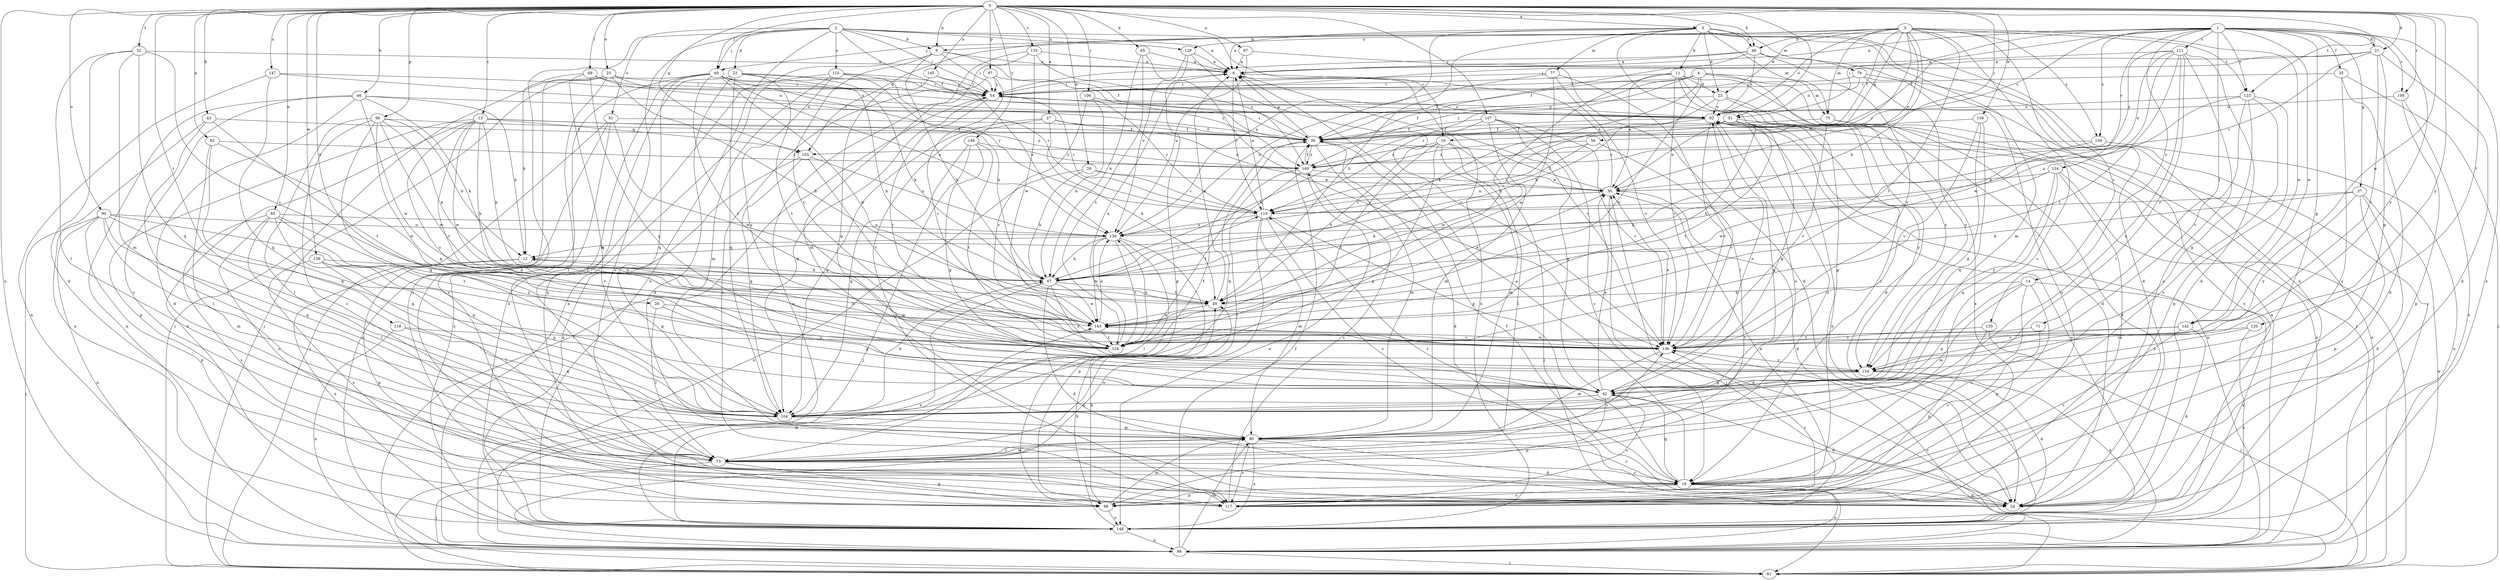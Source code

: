strict digraph  {
0;
1;
2;
3;
4;
5;
6;
9;
11;
12;
13;
14;
16;
18;
21;
22;
23;
24;
25;
26;
27;
28;
30;
32;
35;
36;
37;
42;
43;
46;
48;
49;
51;
54;
56;
60;
61;
65;
67;
69;
71;
73;
75;
77;
79;
80;
82;
85;
86;
87;
90;
91;
92;
96;
97;
98;
103;
104;
106;
107;
109;
110;
111;
115;
117;
118;
120;
123;
124;
129;
130;
133;
134;
135;
136;
138;
139;
142;
143;
145;
147;
148;
149;
154;
159;
160;
0 -> 5  [label=a];
0 -> 9  [label=b];
0 -> 13  [label=c];
0 -> 21  [label=d];
0 -> 25  [label=e];
0 -> 26  [label=e];
0 -> 27  [label=e];
0 -> 28  [label=e];
0 -> 32  [label=f];
0 -> 43  [label=h];
0 -> 46  [label=h];
0 -> 48  [label=h];
0 -> 51  [label=i];
0 -> 56  [label=j];
0 -> 60  [label=j];
0 -> 65  [label=k];
0 -> 69  [label=l];
0 -> 82  [label=n];
0 -> 85  [label=n];
0 -> 86  [label=n];
0 -> 87  [label=o];
0 -> 90  [label=o];
0 -> 96  [label=p];
0 -> 97  [label=p];
0 -> 103  [label=q];
0 -> 106  [label=r];
0 -> 107  [label=r];
0 -> 109  [label=r];
0 -> 118  [label=t];
0 -> 120  [label=t];
0 -> 123  [label=t];
0 -> 133  [label=v];
0 -> 138  [label=w];
0 -> 139  [label=w];
0 -> 142  [label=w];
0 -> 145  [label=x];
0 -> 147  [label=x];
0 -> 149  [label=y];
0 -> 154  [label=y];
1 -> 6  [label=a];
1 -> 14  [label=c];
1 -> 16  [label=c];
1 -> 21  [label=d];
1 -> 35  [label=f];
1 -> 36  [label=f];
1 -> 37  [label=g];
1 -> 42  [label=g];
1 -> 51  [label=i];
1 -> 60  [label=j];
1 -> 71  [label=l];
1 -> 109  [label=r];
1 -> 111  [label=s];
1 -> 123  [label=t];
1 -> 134  [label=v];
1 -> 142  [label=w];
1 -> 148  [label=x];
1 -> 154  [label=y];
1 -> 159  [label=z];
2 -> 6  [label=a];
2 -> 9  [label=b];
2 -> 16  [label=c];
2 -> 22  [label=d];
2 -> 36  [label=f];
2 -> 54  [label=i];
2 -> 60  [label=j];
2 -> 91  [label=o];
2 -> 98  [label=p];
2 -> 115  [label=s];
2 -> 117  [label=s];
2 -> 129  [label=u];
2 -> 148  [label=x];
3 -> 9  [label=b];
3 -> 18  [label=c];
3 -> 23  [label=d];
3 -> 30  [label=e];
3 -> 36  [label=f];
3 -> 48  [label=h];
3 -> 67  [label=k];
3 -> 75  [label=m];
3 -> 92  [label=o];
3 -> 103  [label=q];
3 -> 110  [label=r];
3 -> 123  [label=t];
3 -> 124  [label=t];
3 -> 129  [label=u];
3 -> 135  [label=v];
3 -> 142  [label=w];
3 -> 159  [label=z];
4 -> 36  [label=f];
4 -> 54  [label=i];
4 -> 61  [label=j];
4 -> 67  [label=k];
4 -> 75  [label=m];
4 -> 110  [label=r];
4 -> 143  [label=w];
4 -> 154  [label=y];
4 -> 160  [label=z];
5 -> 6  [label=a];
5 -> 11  [label=b];
5 -> 23  [label=d];
5 -> 48  [label=h];
5 -> 49  [label=h];
5 -> 61  [label=j];
5 -> 75  [label=m];
5 -> 77  [label=m];
5 -> 79  [label=m];
5 -> 80  [label=m];
5 -> 98  [label=p];
5 -> 103  [label=q];
5 -> 130  [label=u];
5 -> 148  [label=x];
6 -> 54  [label=i];
6 -> 110  [label=r];
6 -> 136  [label=v];
6 -> 148  [label=x];
9 -> 6  [label=a];
9 -> 36  [label=f];
9 -> 49  [label=h];
9 -> 54  [label=i];
9 -> 86  [label=n];
9 -> 124  [label=t];
11 -> 18  [label=c];
11 -> 23  [label=d];
11 -> 24  [label=d];
11 -> 30  [label=e];
11 -> 49  [label=h];
11 -> 54  [label=i];
11 -> 86  [label=n];
11 -> 136  [label=v];
12 -> 67  [label=k];
12 -> 98  [label=p];
12 -> 148  [label=x];
13 -> 36  [label=f];
13 -> 49  [label=h];
13 -> 67  [label=k];
13 -> 98  [label=p];
13 -> 103  [label=q];
13 -> 124  [label=t];
13 -> 143  [label=w];
13 -> 148  [label=x];
13 -> 154  [label=y];
13 -> 160  [label=z];
14 -> 18  [label=c];
14 -> 49  [label=h];
14 -> 80  [label=m];
14 -> 98  [label=p];
14 -> 104  [label=q];
14 -> 148  [label=x];
16 -> 49  [label=h];
16 -> 61  [label=j];
16 -> 73  [label=l];
16 -> 80  [label=m];
16 -> 104  [label=q];
16 -> 124  [label=t];
16 -> 160  [label=z];
18 -> 6  [label=a];
18 -> 24  [label=d];
18 -> 42  [label=g];
18 -> 86  [label=n];
18 -> 98  [label=p];
18 -> 110  [label=r];
18 -> 117  [label=s];
21 -> 6  [label=a];
21 -> 24  [label=d];
21 -> 42  [label=g];
21 -> 54  [label=i];
21 -> 110  [label=r];
21 -> 124  [label=t];
22 -> 24  [label=d];
22 -> 49  [label=h];
22 -> 54  [label=i];
22 -> 67  [label=k];
22 -> 98  [label=p];
22 -> 104  [label=q];
22 -> 124  [label=t];
23 -> 12  [label=b];
23 -> 24  [label=d];
23 -> 36  [label=f];
23 -> 92  [label=o];
23 -> 117  [label=s];
24 -> 36  [label=f];
25 -> 49  [label=h];
25 -> 54  [label=i];
25 -> 61  [label=j];
25 -> 73  [label=l];
25 -> 92  [label=o];
25 -> 117  [label=s];
26 -> 42  [label=g];
26 -> 73  [label=l];
26 -> 143  [label=w];
27 -> 30  [label=e];
27 -> 36  [label=f];
27 -> 49  [label=h];
27 -> 104  [label=q];
27 -> 117  [label=s];
28 -> 30  [label=e];
28 -> 67  [label=k];
28 -> 86  [label=n];
28 -> 110  [label=r];
30 -> 6  [label=a];
30 -> 24  [label=d];
30 -> 36  [label=f];
30 -> 61  [label=j];
30 -> 67  [label=k];
30 -> 110  [label=r];
32 -> 6  [label=a];
32 -> 24  [label=d];
32 -> 73  [label=l];
32 -> 80  [label=m];
32 -> 104  [label=q];
32 -> 124  [label=t];
35 -> 18  [label=c];
35 -> 24  [label=d];
35 -> 54  [label=i];
35 -> 61  [label=j];
36 -> 6  [label=a];
36 -> 24  [label=d];
36 -> 54  [label=i];
36 -> 80  [label=m];
36 -> 104  [label=q];
36 -> 160  [label=z];
37 -> 24  [label=d];
37 -> 67  [label=k];
37 -> 86  [label=n];
37 -> 98  [label=p];
37 -> 110  [label=r];
37 -> 154  [label=y];
42 -> 24  [label=d];
42 -> 30  [label=e];
42 -> 92  [label=o];
42 -> 98  [label=p];
42 -> 104  [label=q];
42 -> 117  [label=s];
43 -> 36  [label=f];
43 -> 73  [label=l];
43 -> 124  [label=t];
43 -> 148  [label=x];
46 -> 12  [label=b];
46 -> 18  [label=c];
46 -> 24  [label=d];
46 -> 67  [label=k];
46 -> 86  [label=n];
46 -> 92  [label=o];
46 -> 143  [label=w];
48 -> 6  [label=a];
48 -> 24  [label=d];
48 -> 36  [label=f];
48 -> 54  [label=i];
48 -> 92  [label=o];
48 -> 136  [label=v];
49 -> 6  [label=a];
49 -> 30  [label=e];
49 -> 143  [label=w];
51 -> 30  [label=e];
51 -> 36  [label=f];
51 -> 42  [label=g];
51 -> 49  [label=h];
51 -> 86  [label=n];
51 -> 124  [label=t];
51 -> 154  [label=y];
54 -> 92  [label=o];
54 -> 104  [label=q];
54 -> 110  [label=r];
54 -> 124  [label=t];
56 -> 110  [label=r];
56 -> 130  [label=u];
56 -> 136  [label=v];
56 -> 160  [label=z];
60 -> 54  [label=i];
60 -> 61  [label=j];
60 -> 73  [label=l];
60 -> 92  [label=o];
60 -> 104  [label=q];
60 -> 110  [label=r];
60 -> 117  [label=s];
60 -> 124  [label=t];
60 -> 130  [label=u];
60 -> 143  [label=w];
61 -> 30  [label=e];
61 -> 54  [label=i];
65 -> 6  [label=a];
65 -> 67  [label=k];
65 -> 124  [label=t];
65 -> 136  [label=v];
67 -> 24  [label=d];
67 -> 49  [label=h];
67 -> 110  [label=r];
67 -> 143  [label=w];
67 -> 148  [label=x];
67 -> 154  [label=y];
69 -> 12  [label=b];
69 -> 42  [label=g];
69 -> 54  [label=i];
69 -> 92  [label=o];
69 -> 104  [label=q];
71 -> 18  [label=c];
71 -> 124  [label=t];
73 -> 18  [label=c];
73 -> 61  [label=j];
73 -> 80  [label=m];
73 -> 92  [label=o];
73 -> 98  [label=p];
73 -> 136  [label=v];
75 -> 24  [label=d];
75 -> 36  [label=f];
75 -> 86  [label=n];
75 -> 136  [label=v];
77 -> 54  [label=i];
77 -> 73  [label=l];
77 -> 130  [label=u];
77 -> 136  [label=v];
77 -> 143  [label=w];
79 -> 54  [label=i];
79 -> 92  [label=o];
79 -> 117  [label=s];
79 -> 148  [label=x];
79 -> 154  [label=y];
80 -> 18  [label=c];
80 -> 24  [label=d];
80 -> 73  [label=l];
80 -> 92  [label=o];
80 -> 117  [label=s];
80 -> 148  [label=x];
82 -> 73  [label=l];
82 -> 104  [label=q];
82 -> 143  [label=w];
82 -> 160  [label=z];
85 -> 18  [label=c];
85 -> 73  [label=l];
85 -> 104  [label=q];
85 -> 117  [label=s];
85 -> 130  [label=u];
85 -> 136  [label=v];
85 -> 154  [label=y];
86 -> 36  [label=f];
86 -> 61  [label=j];
86 -> 80  [label=m];
86 -> 92  [label=o];
86 -> 136  [label=v];
87 -> 6  [label=a];
87 -> 24  [label=d];
87 -> 130  [label=u];
90 -> 42  [label=g];
90 -> 61  [label=j];
90 -> 80  [label=m];
90 -> 86  [label=n];
90 -> 98  [label=p];
90 -> 104  [label=q];
90 -> 124  [label=t];
90 -> 130  [label=u];
91 -> 36  [label=f];
91 -> 61  [label=j];
91 -> 86  [label=n];
91 -> 143  [label=w];
91 -> 148  [label=x];
92 -> 36  [label=f];
92 -> 86  [label=n];
92 -> 104  [label=q];
92 -> 136  [label=v];
92 -> 143  [label=w];
96 -> 12  [label=b];
96 -> 18  [label=c];
96 -> 36  [label=f];
96 -> 42  [label=g];
96 -> 67  [label=k];
96 -> 73  [label=l];
96 -> 104  [label=q];
96 -> 143  [label=w];
97 -> 54  [label=i];
97 -> 117  [label=s];
97 -> 136  [label=v];
97 -> 160  [label=z];
98 -> 49  [label=h];
98 -> 80  [label=m];
98 -> 148  [label=x];
103 -> 104  [label=q];
103 -> 130  [label=u];
103 -> 136  [label=v];
103 -> 148  [label=x];
104 -> 36  [label=f];
104 -> 67  [label=k];
104 -> 80  [label=m];
106 -> 67  [label=k];
106 -> 92  [label=o];
106 -> 110  [label=r];
106 -> 136  [label=v];
107 -> 18  [label=c];
107 -> 36  [label=f];
107 -> 42  [label=g];
107 -> 67  [label=k];
107 -> 80  [label=m];
107 -> 136  [label=v];
109 -> 92  [label=o];
109 -> 98  [label=p];
109 -> 148  [label=x];
110 -> 6  [label=a];
110 -> 18  [label=c];
110 -> 42  [label=g];
110 -> 80  [label=m];
110 -> 86  [label=n];
110 -> 130  [label=u];
111 -> 6  [label=a];
111 -> 24  [label=d];
111 -> 30  [label=e];
111 -> 73  [label=l];
111 -> 104  [label=q];
111 -> 117  [label=s];
111 -> 124  [label=t];
111 -> 143  [label=w];
111 -> 160  [label=z];
115 -> 54  [label=i];
115 -> 67  [label=k];
115 -> 80  [label=m];
115 -> 110  [label=r];
115 -> 148  [label=x];
115 -> 154  [label=y];
117 -> 30  [label=e];
117 -> 136  [label=v];
117 -> 160  [label=z];
118 -> 86  [label=n];
118 -> 104  [label=q];
118 -> 136  [label=v];
120 -> 136  [label=v];
120 -> 148  [label=x];
120 -> 154  [label=y];
123 -> 18  [label=c];
123 -> 42  [label=g];
123 -> 92  [label=o];
123 -> 98  [label=p];
123 -> 130  [label=u];
123 -> 136  [label=v];
124 -> 6  [label=a];
124 -> 12  [label=b];
124 -> 130  [label=u];
129 -> 6  [label=a];
129 -> 98  [label=p];
129 -> 130  [label=u];
129 -> 136  [label=v];
130 -> 12  [label=b];
130 -> 67  [label=k];
130 -> 73  [label=l];
130 -> 98  [label=p];
130 -> 124  [label=t];
130 -> 143  [label=w];
133 -> 6  [label=a];
133 -> 80  [label=m];
133 -> 86  [label=n];
133 -> 143  [label=w];
133 -> 160  [label=z];
134 -> 30  [label=e];
134 -> 61  [label=j];
134 -> 67  [label=k];
134 -> 104  [label=q];
134 -> 117  [label=s];
134 -> 154  [label=y];
135 -> 61  [label=j];
135 -> 98  [label=p];
135 -> 136  [label=v];
136 -> 30  [label=e];
136 -> 80  [label=m];
136 -> 143  [label=w];
136 -> 154  [label=y];
138 -> 42  [label=g];
138 -> 67  [label=k];
138 -> 73  [label=l];
138 -> 104  [label=q];
138 -> 117  [label=s];
139 -> 36  [label=f];
139 -> 42  [label=g];
139 -> 104  [label=q];
139 -> 136  [label=v];
142 -> 18  [label=c];
142 -> 24  [label=d];
142 -> 124  [label=t];
142 -> 136  [label=v];
143 -> 124  [label=t];
143 -> 130  [label=u];
143 -> 136  [label=v];
145 -> 42  [label=g];
145 -> 54  [label=i];
145 -> 130  [label=u];
147 -> 36  [label=f];
147 -> 54  [label=i];
147 -> 86  [label=n];
147 -> 104  [label=q];
148 -> 49  [label=h];
148 -> 86  [label=n];
148 -> 92  [label=o];
148 -> 143  [label=w];
149 -> 42  [label=g];
149 -> 61  [label=j];
149 -> 104  [label=q];
149 -> 124  [label=t];
149 -> 160  [label=z];
154 -> 24  [label=d];
154 -> 42  [label=g];
154 -> 148  [label=x];
159 -> 86  [label=n];
159 -> 143  [label=w];
159 -> 160  [label=z];
160 -> 30  [label=e];
160 -> 36  [label=f];
160 -> 73  [label=l];
160 -> 124  [label=t];
160 -> 148  [label=x];
}
